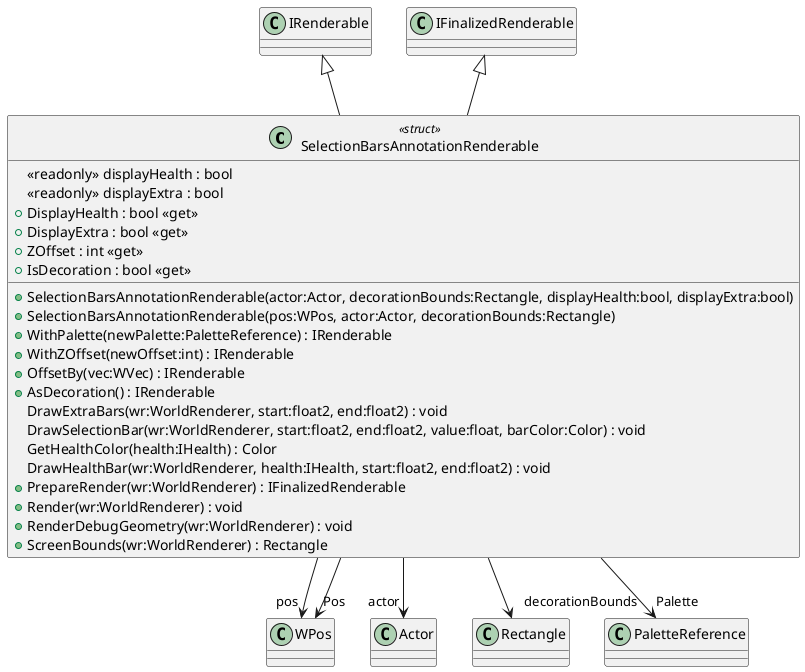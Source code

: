 @startuml
class SelectionBarsAnnotationRenderable <<struct>> {
    <<readonly>> displayHealth : bool
    <<readonly>> displayExtra : bool
    + SelectionBarsAnnotationRenderable(actor:Actor, decorationBounds:Rectangle, displayHealth:bool, displayExtra:bool)
    + SelectionBarsAnnotationRenderable(pos:WPos, actor:Actor, decorationBounds:Rectangle)
    + DisplayHealth : bool <<get>>
    + DisplayExtra : bool <<get>>
    + ZOffset : int <<get>>
    + IsDecoration : bool <<get>>
    + WithPalette(newPalette:PaletteReference) : IRenderable
    + WithZOffset(newOffset:int) : IRenderable
    + OffsetBy(vec:WVec) : IRenderable
    + AsDecoration() : IRenderable
    DrawExtraBars(wr:WorldRenderer, start:float2, end:float2) : void
    DrawSelectionBar(wr:WorldRenderer, start:float2, end:float2, value:float, barColor:Color) : void
    GetHealthColor(health:IHealth) : Color
    DrawHealthBar(wr:WorldRenderer, health:IHealth, start:float2, end:float2) : void
    + PrepareRender(wr:WorldRenderer) : IFinalizedRenderable
    + Render(wr:WorldRenderer) : void
    + RenderDebugGeometry(wr:WorldRenderer) : void
    + ScreenBounds(wr:WorldRenderer) : Rectangle
}
IRenderable <|-- SelectionBarsAnnotationRenderable
IFinalizedRenderable <|-- SelectionBarsAnnotationRenderable
SelectionBarsAnnotationRenderable --> "pos" WPos
SelectionBarsAnnotationRenderable --> "actor" Actor
SelectionBarsAnnotationRenderable --> "decorationBounds" Rectangle
SelectionBarsAnnotationRenderable --> "Pos" WPos
SelectionBarsAnnotationRenderable --> "Palette" PaletteReference
@enduml
